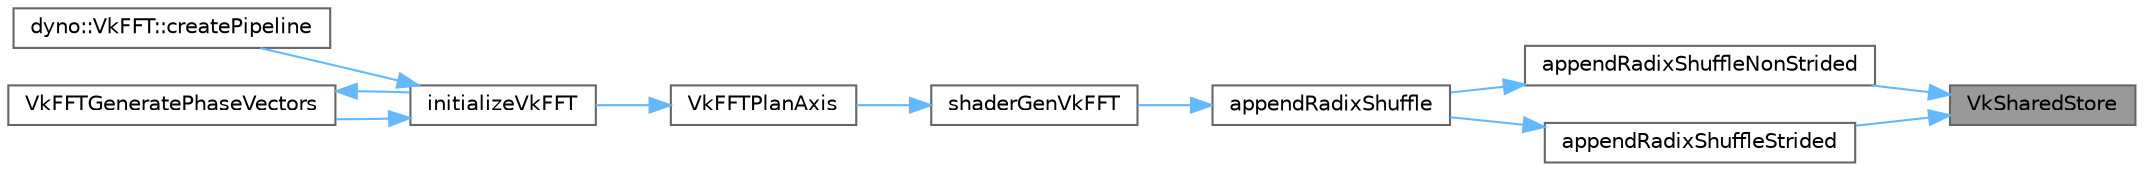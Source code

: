 digraph "VkSharedStore"
{
 // LATEX_PDF_SIZE
  bgcolor="transparent";
  edge [fontname=Helvetica,fontsize=10,labelfontname=Helvetica,labelfontsize=10];
  node [fontname=Helvetica,fontsize=10,shape=box,height=0.2,width=0.4];
  rankdir="RL";
  Node1 [id="Node000001",label="VkSharedStore",height=0.2,width=0.4,color="gray40", fillcolor="grey60", style="filled", fontcolor="black",tooltip=" "];
  Node1 -> Node2 [id="edge1_Node000001_Node000002",dir="back",color="steelblue1",style="solid",tooltip=" "];
  Node2 [id="Node000002",label="appendRadixShuffleNonStrided",height=0.2,width=0.4,color="grey40", fillcolor="white", style="filled",URL="$_vk_f_f_t___base_8h.html#a1913e67fc652c9df9ce4fdfcecf655cd",tooltip=" "];
  Node2 -> Node3 [id="edge2_Node000002_Node000003",dir="back",color="steelblue1",style="solid",tooltip=" "];
  Node3 [id="Node000003",label="appendRadixShuffle",height=0.2,width=0.4,color="grey40", fillcolor="white", style="filled",URL="$_vk_f_f_t___base_8h.html#ad54dc9242ab701db2b4b80d8185e71e1",tooltip=" "];
  Node3 -> Node4 [id="edge3_Node000003_Node000004",dir="back",color="steelblue1",style="solid",tooltip=" "];
  Node4 [id="Node000004",label="shaderGenVkFFT",height=0.2,width=0.4,color="grey40", fillcolor="white", style="filled",URL="$_vk_f_f_t___base_8h.html#a8737fb376d98af5792ae0bb17dde384d",tooltip=" "];
  Node4 -> Node5 [id="edge4_Node000004_Node000005",dir="back",color="steelblue1",style="solid",tooltip=" "];
  Node5 [id="Node000005",label="VkFFTPlanAxis",height=0.2,width=0.4,color="grey40", fillcolor="white", style="filled",URL="$_vk_f_f_t___base_8h.html#a89a22db4ed42326f99fd0e51792a1d8b",tooltip=" "];
  Node5 -> Node6 [id="edge5_Node000005_Node000006",dir="back",color="steelblue1",style="solid",tooltip=" "];
  Node6 [id="Node000006",label="initializeVkFFT",height=0.2,width=0.4,color="grey40", fillcolor="white", style="filled",URL="$_vk_f_f_t___base_8h.html#a4ee3d27a606388bde52d3878129e0a77",tooltip=" "];
  Node6 -> Node7 [id="edge6_Node000006_Node000007",dir="back",color="steelblue1",style="solid",tooltip=" "];
  Node7 [id="Node000007",label="dyno::VkFFT::createPipeline",height=0.2,width=0.4,color="grey40", fillcolor="white", style="filled",URL="$classdyno_1_1_vk_f_f_t.html#a027a6518b363fa64da2c4c4839a90688",tooltip=" "];
  Node6 -> Node8 [id="edge7_Node000006_Node000008",dir="back",color="steelblue1",style="solid",tooltip=" "];
  Node8 [id="Node000008",label="VkFFTGeneratePhaseVectors",height=0.2,width=0.4,color="grey40", fillcolor="white", style="filled",URL="$_vk_f_f_t___base_8h.html#af8d7ec91fb243edf636e0e8d8803307c",tooltip=" "];
  Node8 -> Node6 [id="edge8_Node000008_Node000006",dir="back",color="steelblue1",style="solid",tooltip=" "];
  Node1 -> Node9 [id="edge9_Node000001_Node000009",dir="back",color="steelblue1",style="solid",tooltip=" "];
  Node9 [id="Node000009",label="appendRadixShuffleStrided",height=0.2,width=0.4,color="grey40", fillcolor="white", style="filled",URL="$_vk_f_f_t___base_8h.html#ab2d3a67e7636312675f43e703b78a1c4",tooltip=" "];
  Node9 -> Node3 [id="edge10_Node000009_Node000003",dir="back",color="steelblue1",style="solid",tooltip=" "];
}
